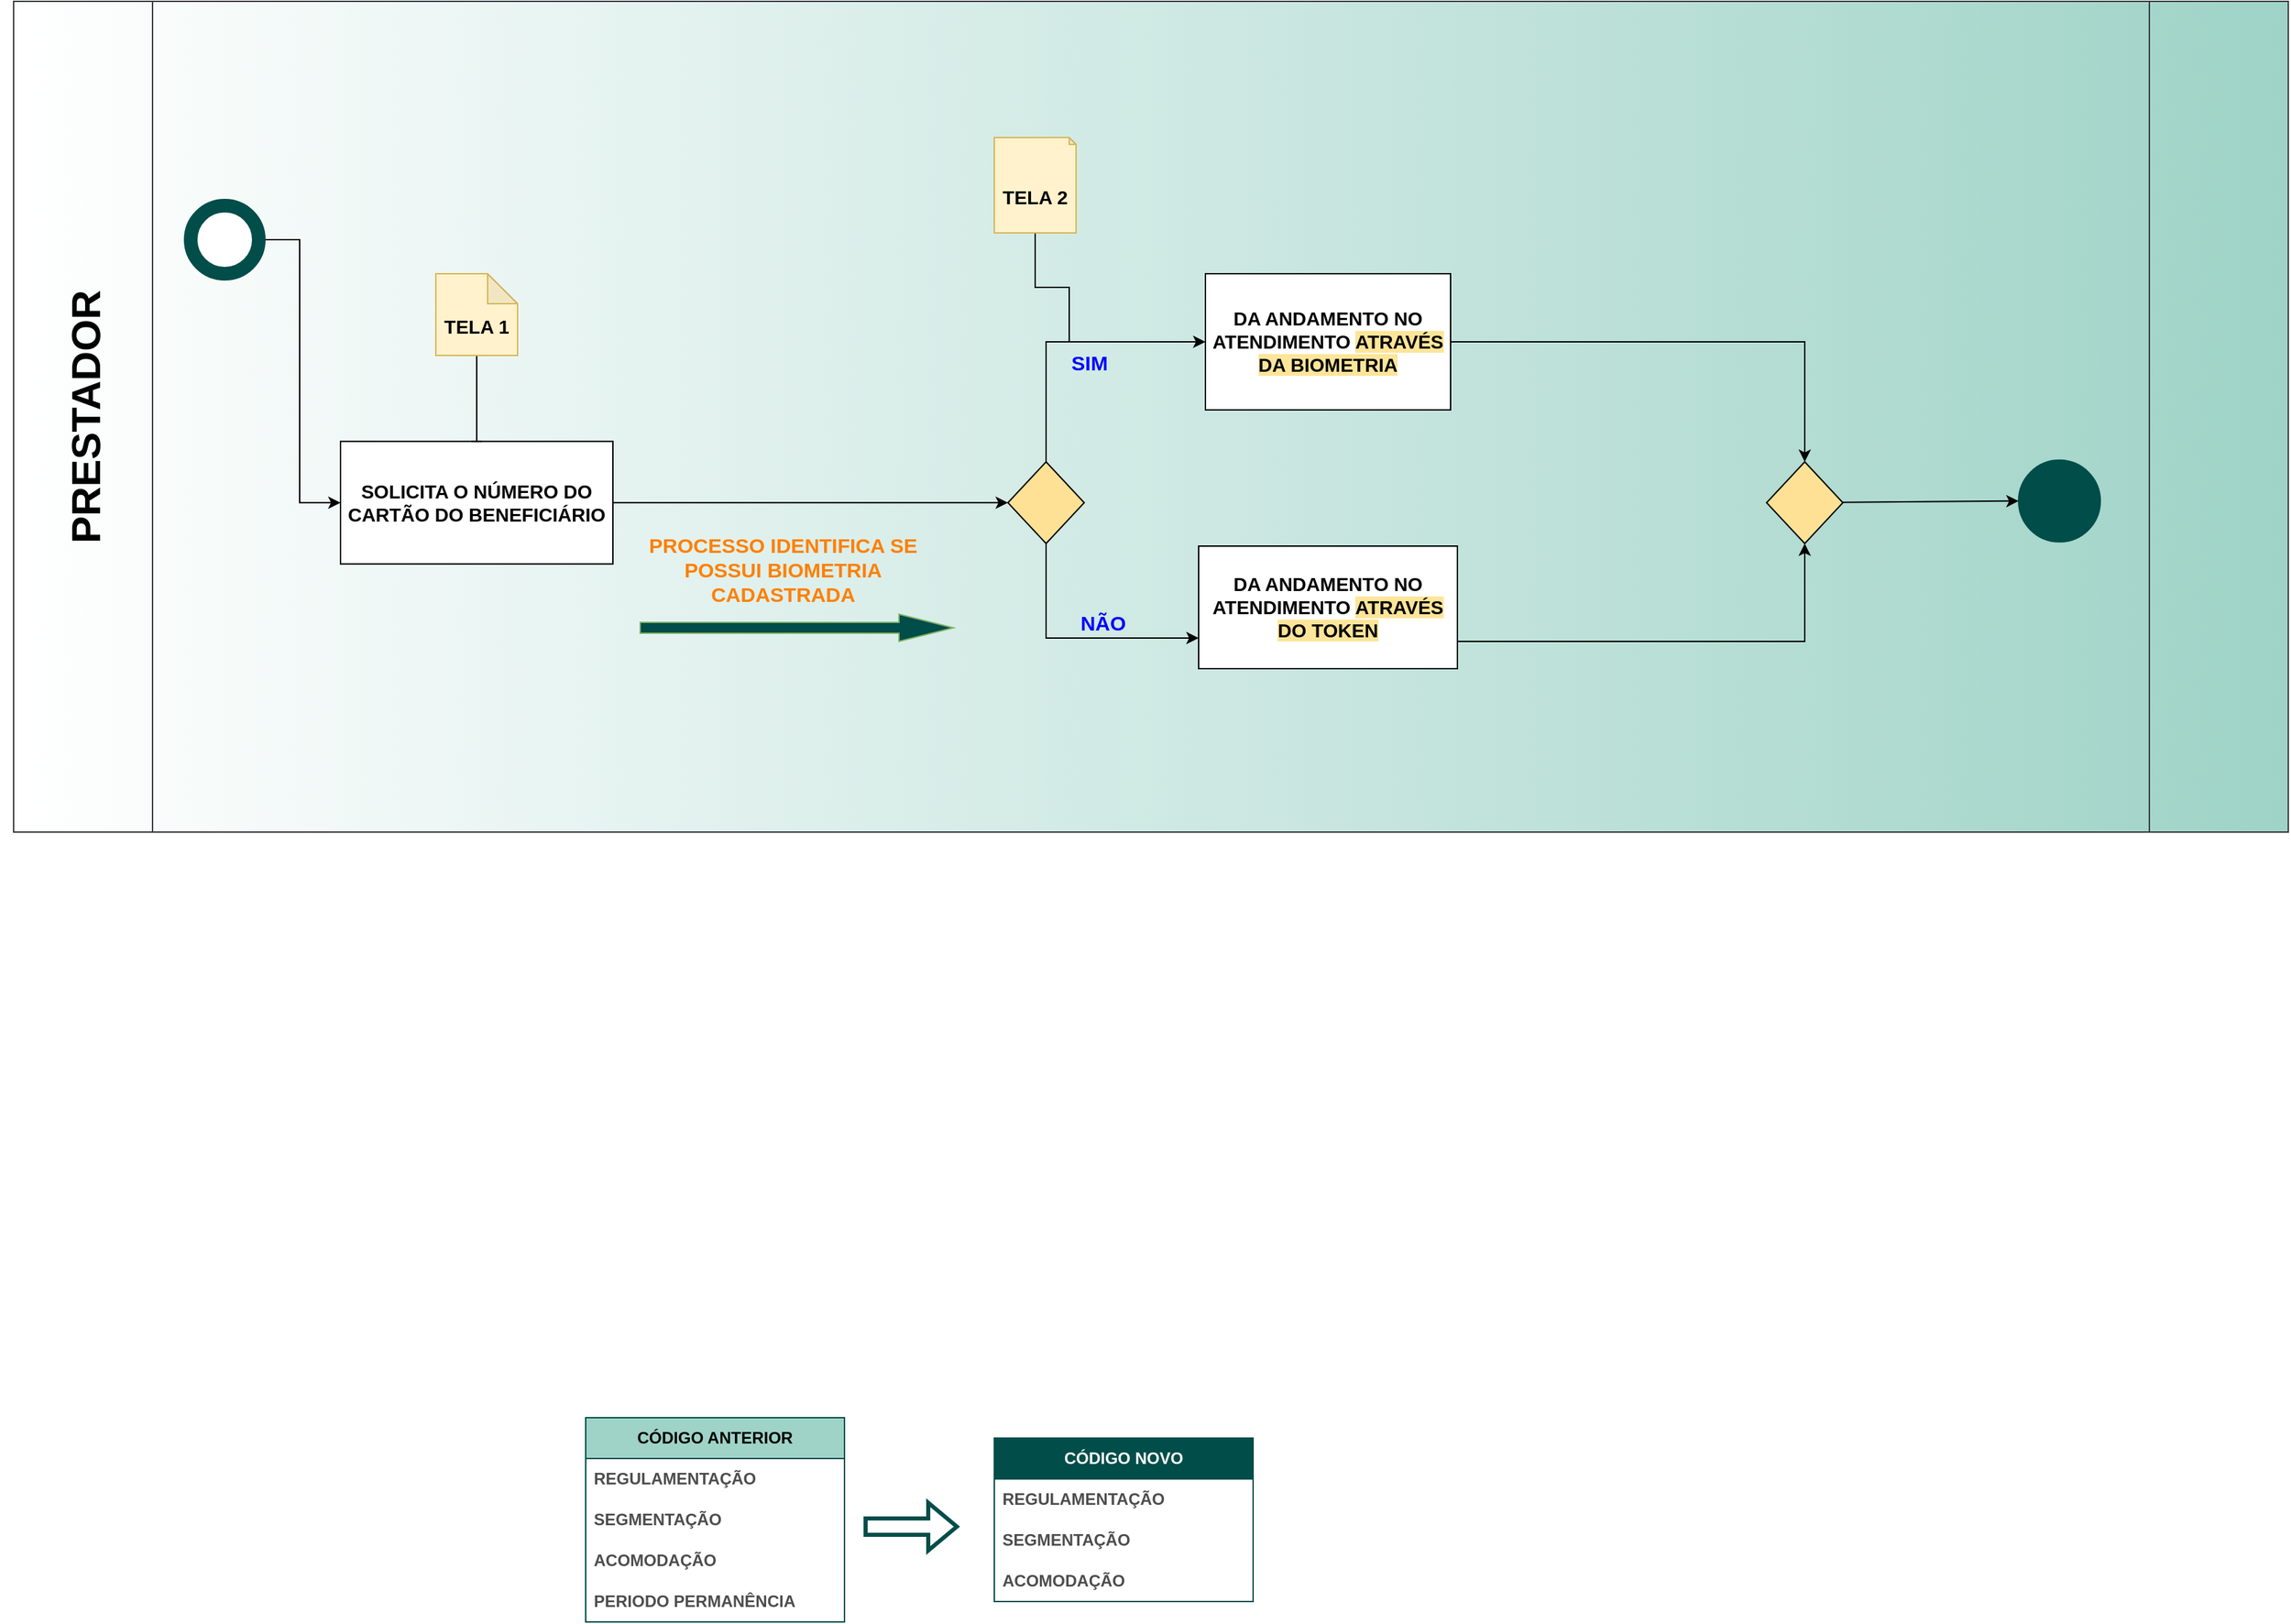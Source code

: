 <mxfile version="24.1.0" type="github">
  <diagram name="Página-1" id="gDwTb4JrYftBIFHhQqDf">
    <mxGraphModel dx="2387" dy="1972" grid="1" gridSize="10" guides="1" tooltips="1" connect="1" arrows="1" fold="1" page="1" pageScale="1" pageWidth="827" pageHeight="1169" math="0" shadow="0">
      <root>
        <mxCell id="0" />
        <mxCell id="1" parent="0" />
        <mxCell id="kmhtlZ4ojCQj3abC8RSt-14" value="&lt;font style=&quot;vertical-align: inherit;&quot;&gt;&lt;font style=&quot;vertical-align: inherit;&quot;&gt;&lt;font style=&quot;vertical-align: inherit;&quot;&gt;&lt;font style=&quot;vertical-align: inherit;&quot;&gt;CÓDIGO ANTERIOR&lt;/font&gt;&lt;/font&gt;&lt;/font&gt;&lt;/font&gt;" style="swimlane;fontStyle=1;childLayout=stackLayout;horizontal=1;startSize=30;horizontalStack=0;resizeParent=1;resizeParentMax=0;resizeLast=0;collapsible=1;marginBottom=0;whiteSpace=wrap;html=1;fillColor=#9FD3C7;strokeColor=#004D49;fontColor=#000000;labelBorderColor=none;" parent="1" vertex="1">
          <mxGeometry x="210" y="400" width="190" height="150" as="geometry" />
        </mxCell>
        <mxCell id="kmhtlZ4ojCQj3abC8RSt-15" value="&lt;font style=&quot;vertical-align: inherit;&quot;&gt;&lt;font style=&quot;vertical-align: inherit;&quot;&gt;REGULAMENTAÇÃO&lt;/font&gt;&lt;/font&gt;" style="text;strokeColor=none;fillColor=none;align=left;verticalAlign=middle;spacingLeft=4;spacingRight=4;overflow=hidden;points=[[0,0.5],[1,0.5]];portConstraint=eastwest;rotatable=0;whiteSpace=wrap;html=1;fontStyle=1;fontColor=#4D4D4D;" parent="kmhtlZ4ojCQj3abC8RSt-14" vertex="1">
          <mxGeometry y="30" width="190" height="30" as="geometry" />
        </mxCell>
        <mxCell id="kmhtlZ4ojCQj3abC8RSt-16" value="&lt;font style=&quot;vertical-align: inherit;&quot;&gt;&lt;font style=&quot;vertical-align: inherit;&quot;&gt;SEGMENTAÇÃO&lt;/font&gt;&lt;/font&gt;" style="text;strokeColor=none;fillColor=none;align=left;verticalAlign=middle;spacingLeft=4;spacingRight=4;overflow=hidden;points=[[0,0.5],[1,0.5]];portConstraint=eastwest;rotatable=0;whiteSpace=wrap;html=1;fontStyle=1;fontColor=#4D4D4D;" parent="kmhtlZ4ojCQj3abC8RSt-14" vertex="1">
          <mxGeometry y="60" width="190" height="30" as="geometry" />
        </mxCell>
        <mxCell id="kmhtlZ4ojCQj3abC8RSt-17" value="&lt;font style=&quot;vertical-align: inherit;&quot;&gt;&lt;font style=&quot;vertical-align: inherit;&quot;&gt;ACOMODAÇÃO&lt;/font&gt;&lt;/font&gt;" style="text;strokeColor=none;fillColor=none;align=left;verticalAlign=middle;spacingLeft=4;spacingRight=4;overflow=hidden;points=[[0,0.5],[1,0.5]];portConstraint=eastwest;rotatable=0;whiteSpace=wrap;html=1;fontStyle=1;fontColor=#4D4D4D;" parent="kmhtlZ4ojCQj3abC8RSt-14" vertex="1">
          <mxGeometry y="90" width="190" height="30" as="geometry" />
        </mxCell>
        <mxCell id="kmhtlZ4ojCQj3abC8RSt-18" value="&lt;font style=&quot;vertical-align: inherit;&quot;&gt;&lt;font style=&quot;vertical-align: inherit;&quot;&gt;PERIODO PERMANÊNCIA&lt;/font&gt;&lt;/font&gt;" style="text;strokeColor=none;fillColor=none;align=left;verticalAlign=middle;spacingLeft=4;spacingRight=4;overflow=hidden;points=[[0,0.5],[1,0.5]];portConstraint=eastwest;rotatable=0;whiteSpace=wrap;html=1;fontStyle=1;fontColor=#4D4D4D;" parent="kmhtlZ4ojCQj3abC8RSt-14" vertex="1">
          <mxGeometry y="120" width="190" height="30" as="geometry" />
        </mxCell>
        <mxCell id="kmhtlZ4ojCQj3abC8RSt-19" value="&lt;font style=&quot;vertical-align: inherit;&quot;&gt;&lt;font style=&quot;vertical-align: inherit;&quot;&gt;&lt;font style=&quot;vertical-align: inherit;&quot;&gt;&lt;font style=&quot;vertical-align: inherit;&quot;&gt;&lt;font style=&quot;vertical-align: inherit;&quot;&gt;&lt;font style=&quot;vertical-align: inherit;&quot;&gt;&lt;font style=&quot;vertical-align: inherit;&quot;&gt;&lt;font style=&quot;vertical-align: inherit;&quot;&gt;CÓDIGO NOVO&lt;/font&gt;&lt;/font&gt;&lt;/font&gt;&lt;/font&gt;&lt;/font&gt;&lt;/font&gt;&lt;/font&gt;&lt;/font&gt;" style="swimlane;fontStyle=1;childLayout=stackLayout;horizontal=1;startSize=30;horizontalStack=0;resizeParent=1;resizeParentMax=0;resizeLast=0;collapsible=1;marginBottom=0;whiteSpace=wrap;html=1;fillColor=#004D49;fontColor=#ffffff;strokeColor=#004D49;" parent="1" vertex="1">
          <mxGeometry x="510" y="415" width="190" height="120" as="geometry" />
        </mxCell>
        <mxCell id="kmhtlZ4ojCQj3abC8RSt-20" value="&lt;font style=&quot;vertical-align: inherit;&quot;&gt;&lt;font style=&quot;vertical-align: inherit;&quot;&gt;REGULAMENTAÇÃO&lt;/font&gt;&lt;/font&gt;" style="text;strokeColor=none;fillColor=none;align=left;verticalAlign=middle;spacingLeft=4;spacingRight=4;overflow=hidden;points=[[0,0.5],[1,0.5]];portConstraint=eastwest;rotatable=0;whiteSpace=wrap;html=1;fontStyle=1;fontColor=#4D4D4D;" parent="kmhtlZ4ojCQj3abC8RSt-19" vertex="1">
          <mxGeometry y="30" width="190" height="30" as="geometry" />
        </mxCell>
        <mxCell id="kmhtlZ4ojCQj3abC8RSt-21" value="&lt;font style=&quot;vertical-align: inherit;&quot;&gt;&lt;font style=&quot;vertical-align: inherit;&quot;&gt;SEGMENTAÇÃO&lt;/font&gt;&lt;/font&gt;" style="text;strokeColor=none;fillColor=none;align=left;verticalAlign=middle;spacingLeft=4;spacingRight=4;overflow=hidden;points=[[0,0.5],[1,0.5]];portConstraint=eastwest;rotatable=0;whiteSpace=wrap;html=1;fontStyle=1;fontColor=#4D4D4D;" parent="kmhtlZ4ojCQj3abC8RSt-19" vertex="1">
          <mxGeometry y="60" width="190" height="30" as="geometry" />
        </mxCell>
        <mxCell id="kmhtlZ4ojCQj3abC8RSt-22" value="&lt;font style=&quot;vertical-align: inherit;&quot;&gt;&lt;font style=&quot;vertical-align: inherit;&quot;&gt;ACOMODAÇÃO&lt;/font&gt;&lt;/font&gt;" style="text;strokeColor=none;fillColor=none;align=left;verticalAlign=middle;spacingLeft=4;spacingRight=4;overflow=hidden;points=[[0,0.5],[1,0.5]];portConstraint=eastwest;rotatable=0;whiteSpace=wrap;html=1;fontStyle=1;fontColor=#4D4D4D;" parent="kmhtlZ4ojCQj3abC8RSt-19" vertex="1">
          <mxGeometry y="90" width="190" height="30" as="geometry" />
        </mxCell>
        <mxCell id="kmhtlZ4ojCQj3abC8RSt-24" value="" style="shape=flexArrow;endArrow=classic;html=1;rounded=0;fontColor=#616161;strokeColor=#004D49;strokeWidth=3;" parent="1" edge="1">
          <mxGeometry width="50" height="50" relative="1" as="geometry">
            <mxPoint x="414" y="480" as="sourcePoint" />
            <mxPoint x="484" y="480" as="targetPoint" />
          </mxGeometry>
        </mxCell>
        <mxCell id="kmhtlZ4ojCQj3abC8RSt-28" value="" style="shape=process;whiteSpace=wrap;html=1;backgroundOutline=1;size=0.061;fillColor=#9FD3C7;strokeColor=#36393d;gradientColor=#FFFFFF;gradientDirection=west;" parent="1" vertex="1">
          <mxGeometry x="-210" y="-640" width="1670" height="610" as="geometry" />
        </mxCell>
        <mxCell id="kmhtlZ4ojCQj3abC8RSt-45" value="" style="edgeStyle=orthogonalEdgeStyle;rounded=0;orthogonalLoop=1;jettySize=auto;html=1;entryX=0;entryY=0.5;entryDx=0;entryDy=0;" parent="1" source="kmhtlZ4ojCQj3abC8RSt-40" target="kmhtlZ4ojCQj3abC8RSt-44" edge="1">
          <mxGeometry relative="1" as="geometry" />
        </mxCell>
        <mxCell id="kmhtlZ4ojCQj3abC8RSt-40" value="" style="ellipse;whiteSpace=wrap;html=1;aspect=fixed;strokeColor=#004D49;strokeWidth=10;" parent="1" vertex="1">
          <mxGeometry x="-80" y="-490" width="50" height="50" as="geometry" />
        </mxCell>
        <mxCell id="kmhtlZ4ojCQj3abC8RSt-47" value="" style="edgeStyle=orthogonalEdgeStyle;rounded=0;orthogonalLoop=1;jettySize=auto;html=1;" parent="1" source="kmhtlZ4ojCQj3abC8RSt-44" target="kmhtlZ4ojCQj3abC8RSt-46" edge="1">
          <mxGeometry relative="1" as="geometry" />
        </mxCell>
        <mxCell id="kmhtlZ4ojCQj3abC8RSt-44" value="&lt;font style=&quot;font-size: 14px;&quot;&gt;SOLICITA O NÚMERO DO CARTÃO DO BENEFICIÁRIO&lt;/font&gt;" style="whiteSpace=wrap;html=1;fontStyle=1" parent="1" vertex="1">
          <mxGeometry x="30" y="-316.87" width="200" height="90" as="geometry" />
        </mxCell>
        <mxCell id="kmhtlZ4ojCQj3abC8RSt-49" value="" style="edgeStyle=orthogonalEdgeStyle;rounded=0;orthogonalLoop=1;jettySize=auto;html=1;entryX=0;entryY=0.75;entryDx=0;entryDy=0;exitX=0.5;exitY=1;exitDx=0;exitDy=0;" parent="1" source="kmhtlZ4ojCQj3abC8RSt-46" target="kmhtlZ4ojCQj3abC8RSt-48" edge="1">
          <mxGeometry relative="1" as="geometry" />
        </mxCell>
        <mxCell id="kmhtlZ4ojCQj3abC8RSt-51" value="" style="edgeStyle=orthogonalEdgeStyle;rounded=0;orthogonalLoop=1;jettySize=auto;html=1;entryX=0;entryY=0.5;entryDx=0;entryDy=0;exitX=0.5;exitY=0;exitDx=0;exitDy=0;" parent="1" source="kmhtlZ4ojCQj3abC8RSt-46" target="kmhtlZ4ojCQj3abC8RSt-50" edge="1">
          <mxGeometry relative="1" as="geometry">
            <Array as="points" />
          </mxGeometry>
        </mxCell>
        <mxCell id="kmhtlZ4ojCQj3abC8RSt-46" value="" style="rhombus;whiteSpace=wrap;html=1;fillColor=#FFE196;" parent="1" vertex="1">
          <mxGeometry x="520" y="-301.87" width="56" height="60" as="geometry" />
        </mxCell>
        <mxCell id="kmhtlZ4ojCQj3abC8RSt-48" value="&lt;font style=&quot;font-size: 14px;&quot;&gt;DA ANDAMENTO NO ATENDIMENTO &lt;span style=&quot;background-color: rgb(255, 229, 153);&quot;&gt;ATRAVÉS DO TOKEN&lt;/span&gt;&lt;/font&gt;" style="whiteSpace=wrap;html=1;fontStyle=1" parent="1" vertex="1">
          <mxGeometry x="660" y="-240" width="190" height="90" as="geometry" />
        </mxCell>
        <mxCell id="kmhtlZ4ojCQj3abC8RSt-50" value="&lt;font style=&quot;font-size: 14px;&quot;&gt;DA ANDAMENTO NO ATENDIMENTO &lt;span style=&quot;background-color: rgb(255, 229, 153);&quot;&gt;ATRAVÉS DA BIOMETRIA&lt;/span&gt;&lt;/font&gt;" style="whiteSpace=wrap;html=1;fontStyle=1" parent="1" vertex="1">
          <mxGeometry x="665" y="-440" width="180" height="100" as="geometry" />
        </mxCell>
        <mxCell id="kmhtlZ4ojCQj3abC8RSt-63" value="" style="ellipse;whiteSpace=wrap;html=1;rounded=0;strokeColor=#004D49;fillColor=#004D49;" parent="1" vertex="1">
          <mxGeometry x="1262" y="-303.12" width="60" height="60" as="geometry" />
        </mxCell>
        <mxCell id="kmhtlZ4ojCQj3abC8RSt-66" value="&lt;font style=&quot;font-size: 30px;&quot;&gt;&lt;b style=&quot;&quot;&gt;PRESTADOR&lt;/b&gt;&lt;/font&gt;" style="text;html=1;align=center;verticalAlign=middle;whiteSpace=wrap;rounded=0;rotation=-90;" parent="1" vertex="1">
          <mxGeometry x="-300" y="-396.88" width="285" height="123.75" as="geometry" />
        </mxCell>
        <mxCell id="vNV26hY-_Q-K-fKgi8eU-2" value="&lt;b&gt;&lt;font color=&quot;#ff8000&quot; style=&quot;font-size: 15px;&quot;&gt;PROCESSO IDENTIFICA SE POSSUI BIOMETRIA CADASTRADA&lt;/font&gt;&lt;/b&gt;" style="text;html=1;align=center;verticalAlign=middle;whiteSpace=wrap;rounded=0;" vertex="1" parent="1">
          <mxGeometry x="230" y="-253.12" width="250" height="60" as="geometry" />
        </mxCell>
        <mxCell id="vNV26hY-_Q-K-fKgi8eU-3" value="&lt;b&gt;&lt;font color=&quot;#0000ff&quot; style=&quot;font-size: 15px;&quot;&gt;SIM&lt;/font&gt;&lt;/b&gt;" style="text;html=1;align=center;verticalAlign=middle;whiteSpace=wrap;rounded=0;strokeWidth=2;" vertex="1" parent="1">
          <mxGeometry x="550" y="-390" width="60" height="30" as="geometry" />
        </mxCell>
        <mxCell id="vNV26hY-_Q-K-fKgi8eU-4" value="&lt;font size=&quot;1&quot; color=&quot;#0000ff&quot; style=&quot;&quot;&gt;&lt;b style=&quot;font-size: 15px;&quot;&gt;NÃO&lt;/b&gt;&lt;/font&gt;" style="text;html=1;align=center;verticalAlign=middle;whiteSpace=wrap;rounded=0;" vertex="1" parent="1">
          <mxGeometry x="560" y="-199" width="60" height="30" as="geometry" />
        </mxCell>
        <mxCell id="vNV26hY-_Q-K-fKgi8eU-6" value="" style="rhombus;whiteSpace=wrap;html=1;fillColor=#FFE196;" vertex="1" parent="1">
          <mxGeometry x="1077" y="-301.87" width="56" height="60" as="geometry" />
        </mxCell>
        <mxCell id="vNV26hY-_Q-K-fKgi8eU-9" value="" style="endArrow=classic;html=1;rounded=0;edgeStyle=orthogonalEdgeStyle;exitX=1;exitY=0.5;exitDx=0;exitDy=0;entryX=0.5;entryY=0;entryDx=0;entryDy=0;" edge="1" parent="1" source="kmhtlZ4ojCQj3abC8RSt-50" target="vNV26hY-_Q-K-fKgi8eU-6">
          <mxGeometry width="50" height="50" relative="1" as="geometry">
            <mxPoint x="1240" y="-283" as="sourcePoint" />
            <mxPoint x="1120" y="-260" as="targetPoint" />
            <Array as="points">
              <mxPoint x="1105" y="-390" />
            </Array>
          </mxGeometry>
        </mxCell>
        <mxCell id="vNV26hY-_Q-K-fKgi8eU-10" value="" style="endArrow=classic;html=1;rounded=0;edgeStyle=orthogonalEdgeStyle;exitX=1;exitY=0.5;exitDx=0;exitDy=0;entryX=0.5;entryY=1;entryDx=0;entryDy=0;" edge="1" parent="1" source="kmhtlZ4ojCQj3abC8RSt-48" target="vNV26hY-_Q-K-fKgi8eU-6">
          <mxGeometry width="50" height="50" relative="1" as="geometry">
            <mxPoint x="1070" y="-210" as="sourcePoint" />
            <mxPoint x="1120" y="-260" as="targetPoint" />
            <Array as="points">
              <mxPoint x="850" y="-170" />
              <mxPoint x="1105" y="-170" />
            </Array>
          </mxGeometry>
        </mxCell>
        <mxCell id="vNV26hY-_Q-K-fKgi8eU-20" value="" style="html=1;shadow=0;dashed=0;align=center;verticalAlign=middle;shape=mxgraph.arrows2.arrow;dy=0.6;dx=40;notch=0;fillColor=#004D49;strokeColor=#82b366;" vertex="1" parent="1">
          <mxGeometry x="250" y="-190" width="230" height="20" as="geometry" />
        </mxCell>
        <mxCell id="vNV26hY-_Q-K-fKgi8eU-22" value="" style="edgeStyle=orthogonalEdgeStyle;rounded=0;orthogonalLoop=1;jettySize=auto;html=1;endArrow=baseDash;endFill=0;" edge="1" parent="1" source="vNV26hY-_Q-K-fKgi8eU-21" target="kmhtlZ4ojCQj3abC8RSt-44">
          <mxGeometry relative="1" as="geometry" />
        </mxCell>
        <mxCell id="vNV26hY-_Q-K-fKgi8eU-21" value="&lt;div&gt;&lt;font size=&quot;1&quot; style=&quot;&quot;&gt;&lt;b style=&quot;font-size: 14px;&quot;&gt;&lt;br&gt;&lt;/b&gt;&lt;/font&gt;&lt;/div&gt;&lt;font size=&quot;1&quot; style=&quot;&quot;&gt;&lt;b style=&quot;font-size: 14px;&quot;&gt;TELA 1&lt;/b&gt;&lt;/font&gt;" style="shape=note;whiteSpace=wrap;html=1;backgroundOutline=1;darkOpacity=0.05;fillColor=#fff2cc;strokeColor=#d6b656;size=22;" vertex="1" parent="1">
          <mxGeometry x="100" y="-440" width="60" height="60" as="geometry" />
        </mxCell>
        <mxCell id="vNV26hY-_Q-K-fKgi8eU-26" value="" style="edgeStyle=orthogonalEdgeStyle;rounded=0;orthogonalLoop=1;jettySize=auto;html=1;entryX=0.25;entryY=0;entryDx=0;entryDy=0;endArrow=baseDash;endFill=0;" edge="1" parent="1" source="vNV26hY-_Q-K-fKgi8eU-25" target="vNV26hY-_Q-K-fKgi8eU-3">
          <mxGeometry relative="1" as="geometry" />
        </mxCell>
        <mxCell id="vNV26hY-_Q-K-fKgi8eU-25" value="&lt;div&gt;&lt;font size=&quot;1&quot; style=&quot;&quot;&gt;&lt;b style=&quot;font-size: 14px;&quot;&gt;&lt;br&gt;&lt;/b&gt;&lt;/font&gt;&lt;/div&gt;&lt;font size=&quot;1&quot; style=&quot;&quot;&gt;&lt;b style=&quot;font-size: 14px;&quot;&gt;TELA 2&lt;/b&gt;&lt;/font&gt;" style="shape=note;whiteSpace=wrap;html=1;backgroundOutline=1;darkOpacity=0.05;fillColor=#fff2cc;strokeColor=#d6b656;size=5;" vertex="1" parent="1">
          <mxGeometry x="510" y="-540" width="60" height="70" as="geometry" />
        </mxCell>
        <mxCell id="vNV26hY-_Q-K-fKgi8eU-29" value="" style="endArrow=classic;html=1;rounded=0;entryX=0;entryY=0.5;entryDx=0;entryDy=0;" edge="1" parent="1" source="vNV26hY-_Q-K-fKgi8eU-6" target="kmhtlZ4ojCQj3abC8RSt-63">
          <mxGeometry width="50" height="50" relative="1" as="geometry">
            <mxPoint x="1370" y="-240" as="sourcePoint" />
            <mxPoint x="1220" y="-280" as="targetPoint" />
          </mxGeometry>
        </mxCell>
      </root>
    </mxGraphModel>
  </diagram>
</mxfile>
